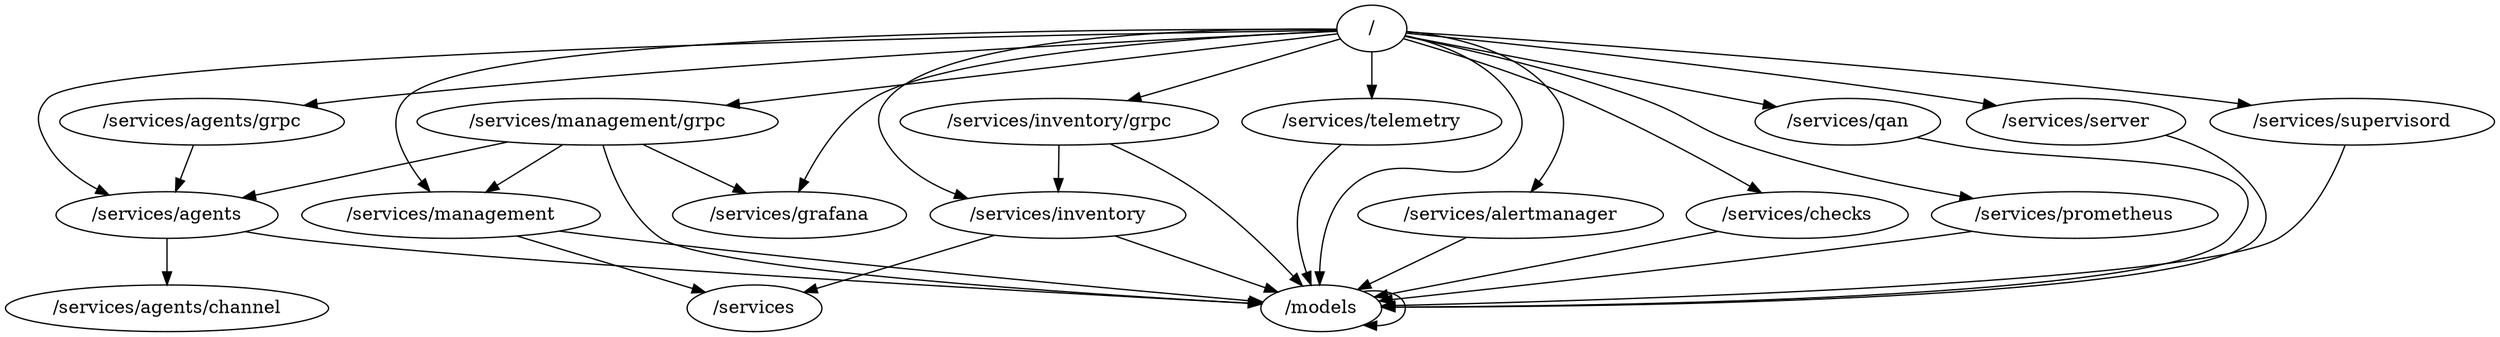 digraph packages {
	"/" -> "/models";
	"/" -> "/services/agents";
	"/" -> "/services/agents/grpc";
	"/" -> "/services/alertmanager";
	"/" -> "/services/checks";
	"/" -> "/services/grafana";
	"/" -> "/services/inventory";
	"/" -> "/services/inventory/grpc";
	"/" -> "/services/management";
	"/" -> "/services/management/grpc";
	"/" -> "/services/prometheus";
	"/" -> "/services/qan";
	"/" -> "/services/server";
	"/" -> "/services/supervisord";
	"/" -> "/services/telemetry";
	"/models" -> "/models";
	"/services/agents" -> "/models";
	"/services/agents" -> "/services/agents/channel";
	"/services/agents/grpc" -> "/services/agents";
	"/services/alertmanager" -> "/models";
	"/services/checks" -> "/models";
	"/services/inventory" -> "/models";
	"/services/inventory" -> "/services";
	"/services/inventory/grpc" -> "/models";
	"/services/inventory/grpc" -> "/services/inventory";
	"/services/management" -> "/models";
	"/services/management" -> "/services";
	"/services/management/grpc" -> "/models";
	"/services/management/grpc" -> "/services/agents";
	"/services/management/grpc" -> "/services/grafana";
	"/services/management/grpc" -> "/services/management";
	"/services/prometheus" -> "/models";
	"/services/qan" -> "/models";
	"/services/server" -> "/models";
	"/services/supervisord" -> "/models";
	"/services/telemetry" -> "/models";
}
